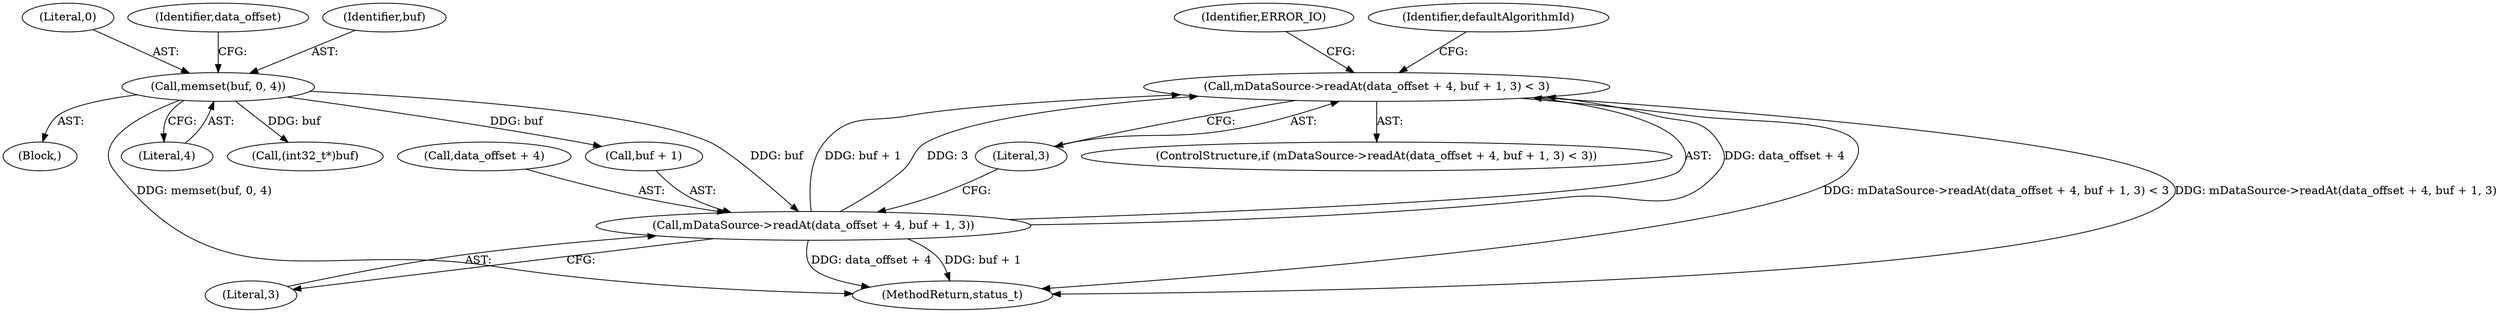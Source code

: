 digraph "0_Android_463a6f807e187828442949d1924e143cf07778c6@API" {
"1000866" [label="(Call,mDataSource->readAt(data_offset + 4, buf + 1, 3) < 3)"];
"1000867" [label="(Call,mDataSource->readAt(data_offset + 4, buf + 1, 3))"];
"1000861" [label="(Call,memset(buf, 0, 4))"];
"1000869" [label="(Identifier,data_offset)"];
"1000865" [label="(ControlStructure,if (mDataSource->readAt(data_offset + 4, buf + 1, 3) < 3))"];
"1000864" [label="(Literal,4)"];
"1000862" [label="(Identifier,buf)"];
"1000848" [label="(Block,)"];
"1000867" [label="(Call,mDataSource->readAt(data_offset + 4, buf + 1, 3))"];
"1002918" [label="(MethodReturn,status_t)"];
"1000881" [label="(Identifier,defaultAlgorithmId)"];
"1000863" [label="(Literal,0)"];
"1000868" [label="(Call,data_offset + 4)"];
"1000884" [label="(Call,(int32_t*)buf)"];
"1000878" [label="(Identifier,ERROR_IO)"];
"1000871" [label="(Call,buf + 1)"];
"1000861" [label="(Call,memset(buf, 0, 4))"];
"1000875" [label="(Literal,3)"];
"1000874" [label="(Literal,3)"];
"1000866" [label="(Call,mDataSource->readAt(data_offset + 4, buf + 1, 3) < 3)"];
"1000866" -> "1000865"  [label="AST: "];
"1000866" -> "1000875"  [label="CFG: "];
"1000867" -> "1000866"  [label="AST: "];
"1000875" -> "1000866"  [label="AST: "];
"1000878" -> "1000866"  [label="CFG: "];
"1000881" -> "1000866"  [label="CFG: "];
"1000866" -> "1002918"  [label="DDG: mDataSource->readAt(data_offset + 4, buf + 1, 3) < 3"];
"1000866" -> "1002918"  [label="DDG: mDataSource->readAt(data_offset + 4, buf + 1, 3)"];
"1000867" -> "1000866"  [label="DDG: data_offset + 4"];
"1000867" -> "1000866"  [label="DDG: buf + 1"];
"1000867" -> "1000866"  [label="DDG: 3"];
"1000867" -> "1000874"  [label="CFG: "];
"1000868" -> "1000867"  [label="AST: "];
"1000871" -> "1000867"  [label="AST: "];
"1000874" -> "1000867"  [label="AST: "];
"1000875" -> "1000867"  [label="CFG: "];
"1000867" -> "1002918"  [label="DDG: buf + 1"];
"1000867" -> "1002918"  [label="DDG: data_offset + 4"];
"1000861" -> "1000867"  [label="DDG: buf"];
"1000861" -> "1000848"  [label="AST: "];
"1000861" -> "1000864"  [label="CFG: "];
"1000862" -> "1000861"  [label="AST: "];
"1000863" -> "1000861"  [label="AST: "];
"1000864" -> "1000861"  [label="AST: "];
"1000869" -> "1000861"  [label="CFG: "];
"1000861" -> "1002918"  [label="DDG: memset(buf, 0, 4)"];
"1000861" -> "1000871"  [label="DDG: buf"];
"1000861" -> "1000884"  [label="DDG: buf"];
}
